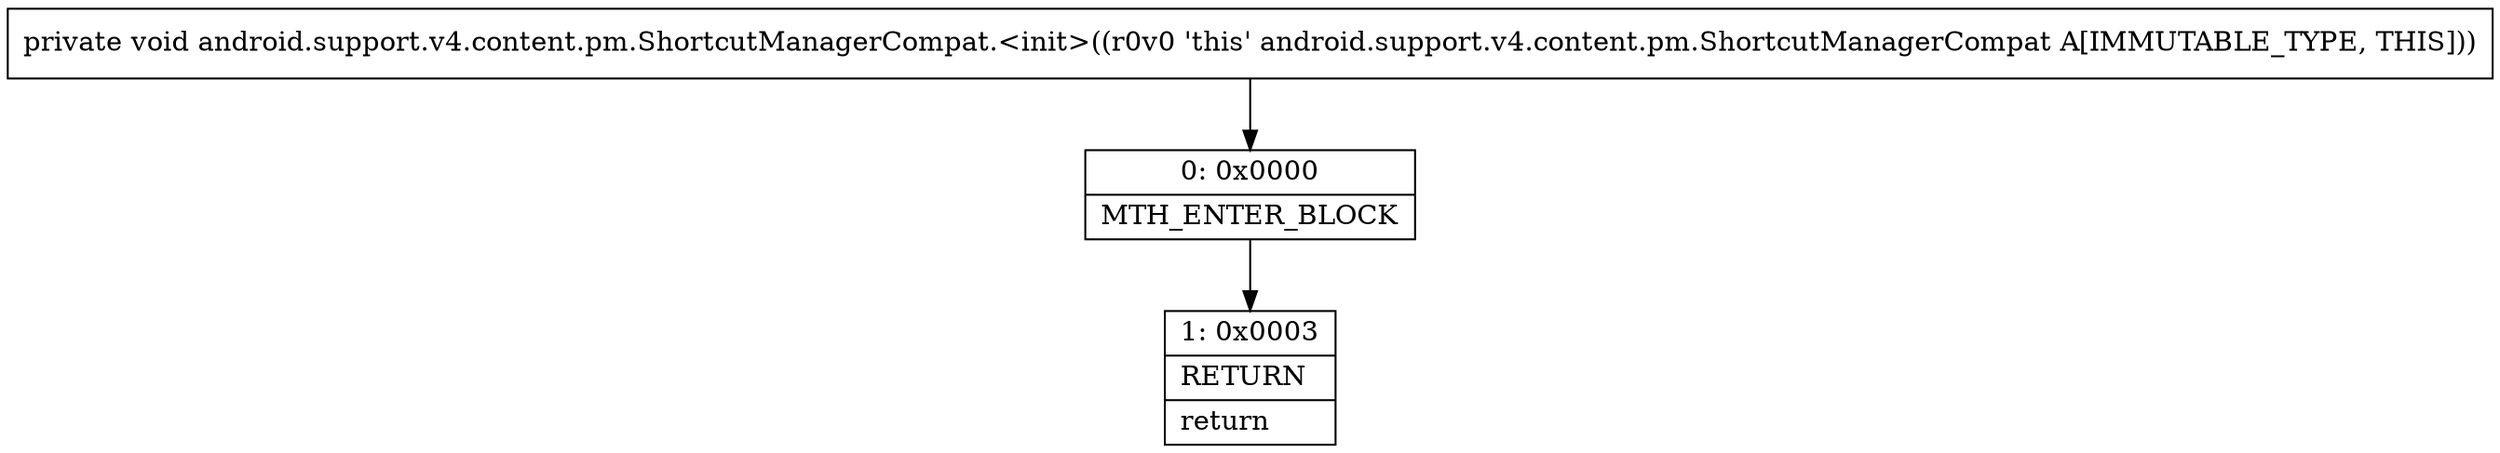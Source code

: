 digraph "CFG forandroid.support.v4.content.pm.ShortcutManagerCompat.\<init\>()V" {
Node_0 [shape=record,label="{0\:\ 0x0000|MTH_ENTER_BLOCK\l}"];
Node_1 [shape=record,label="{1\:\ 0x0003|RETURN\l|return\l}"];
MethodNode[shape=record,label="{private void android.support.v4.content.pm.ShortcutManagerCompat.\<init\>((r0v0 'this' android.support.v4.content.pm.ShortcutManagerCompat A[IMMUTABLE_TYPE, THIS])) }"];
MethodNode -> Node_0;
Node_0 -> Node_1;
}

